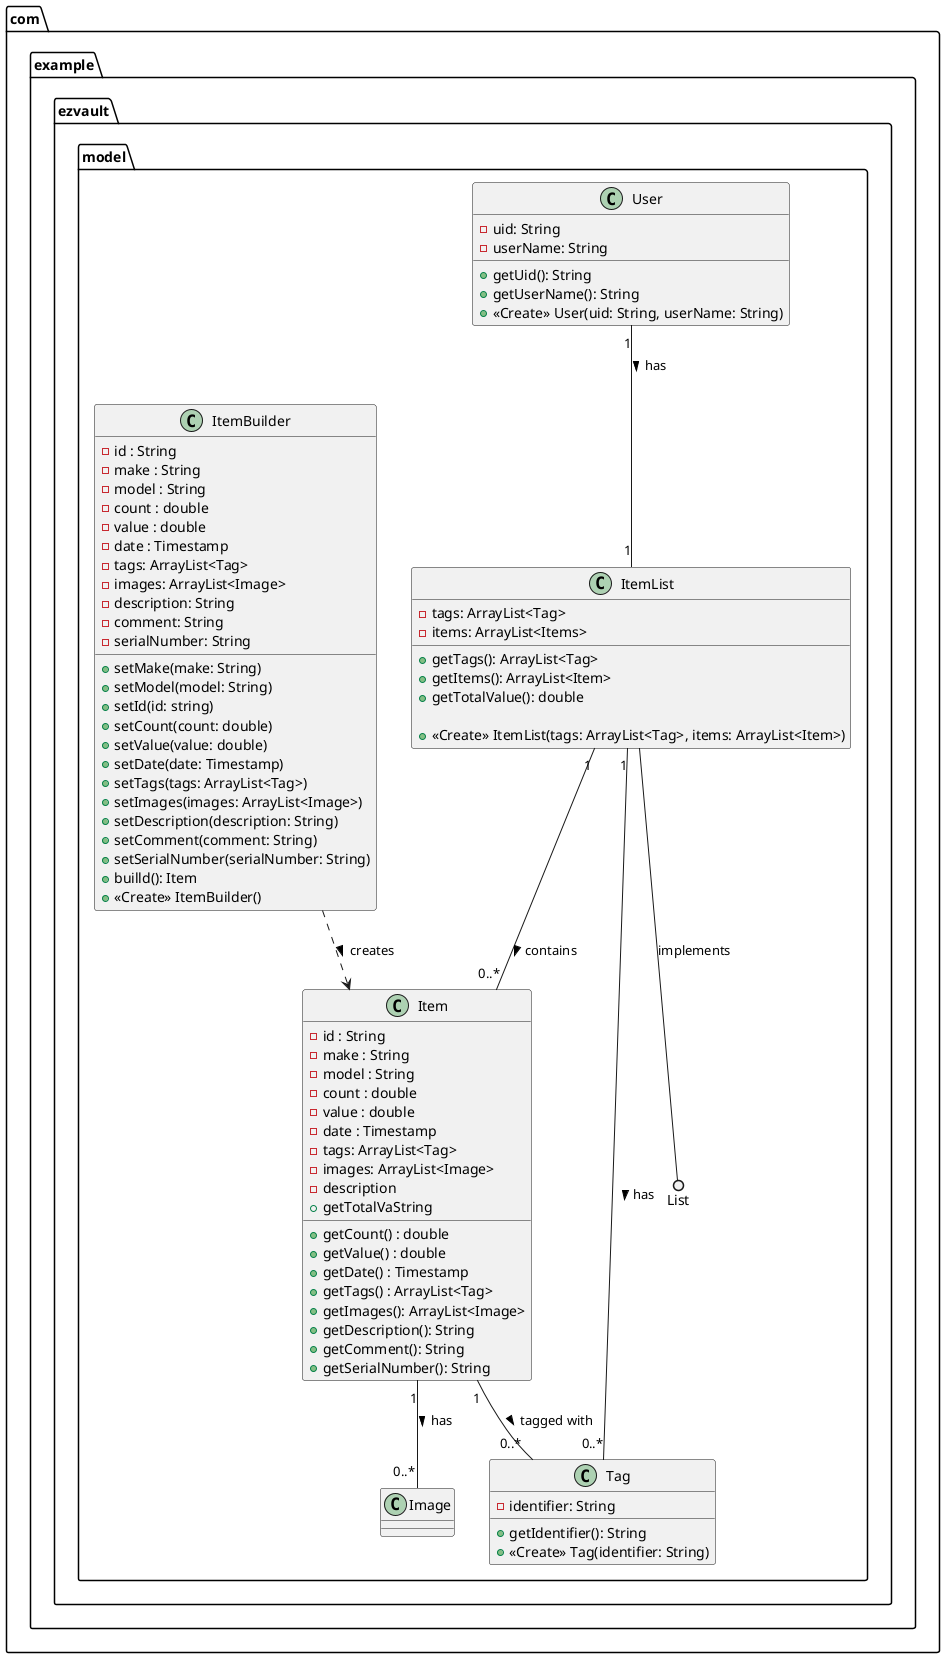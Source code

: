 @startuml model
namespace com.example.ezvault.model {
    class User {
        - uid: String
        - userName: String
        
        + getUid(): String
        + getUserName(): String
        + <<Create>> User(uid: String, userName: String)
    }

    class ItemList {
        -tags: ArrayList<Tag>
        -items: ArrayList<Items>

        +getTags(): ArrayList<Tag>
        +getItems(): ArrayList<Item>
        + getTotalValue(): double

        + <<Create>> ItemList(tags: ArrayList<Tag>, items: ArrayList<Item>)
    }


    class Item {
        - id : String
        - make : String
        - model : String
        - count : double
        - value : double
        - date : Timestamp
        - tags: ArrayList<Tag>
        - images: ArrayList<Image>
        - description
        + getTotalVaString
        + getCount() : double
        + getValue() : double
        + getDate() : Timestamp
        + getTags() : ArrayList<Tag>
        + getImages(): ArrayList<Image>
        + getDescription(): String
        + getComment(): String
        + getSerialNumber(): String

    }

    class Image {
        
    }


    class Tag {
        - identifier: String
        
        + getIdentifier(): String
        + <<Create>> Tag(identifier: String)
    }

    class ItemBuilder {
        - id : String
        - make : String
        - model : String
        - count : double
        - value : double
        - date : Timestamp
        - tags: ArrayList<Tag>
        - images: ArrayList<Image>
        - description: String
        - comment: String
        - serialNumber: String
        
        
        + setMake(make: String)
        + setModel(model: String)
        + setId(id: string)
        + setCount(count: double)
        + setValue(value: double)
        + setDate(date: Timestamp)
        + setTags(tags: ArrayList<Tag>)
        + setImages(images: ArrayList<Image>)
        + setDescription(description: String)
        + setComment(comment: String)
        + setSerialNumber(serialNumber: String)
        + builld(): Item
        + <<Create>> ItemBuilder()
    }

    ItemList --() List : implements

    ItemBuilder ..> Item : creates >

    ItemList "1" -- "0..*" Item : contains >

    Item "1" -- "0..*" Tag : tagged with >

    ItemList "1" -- "0..*" Tag : \nhas >

    Item "1" -- "0..*" Image : has >

    User "1" -- "1" ItemList : has >
}
@enduml
